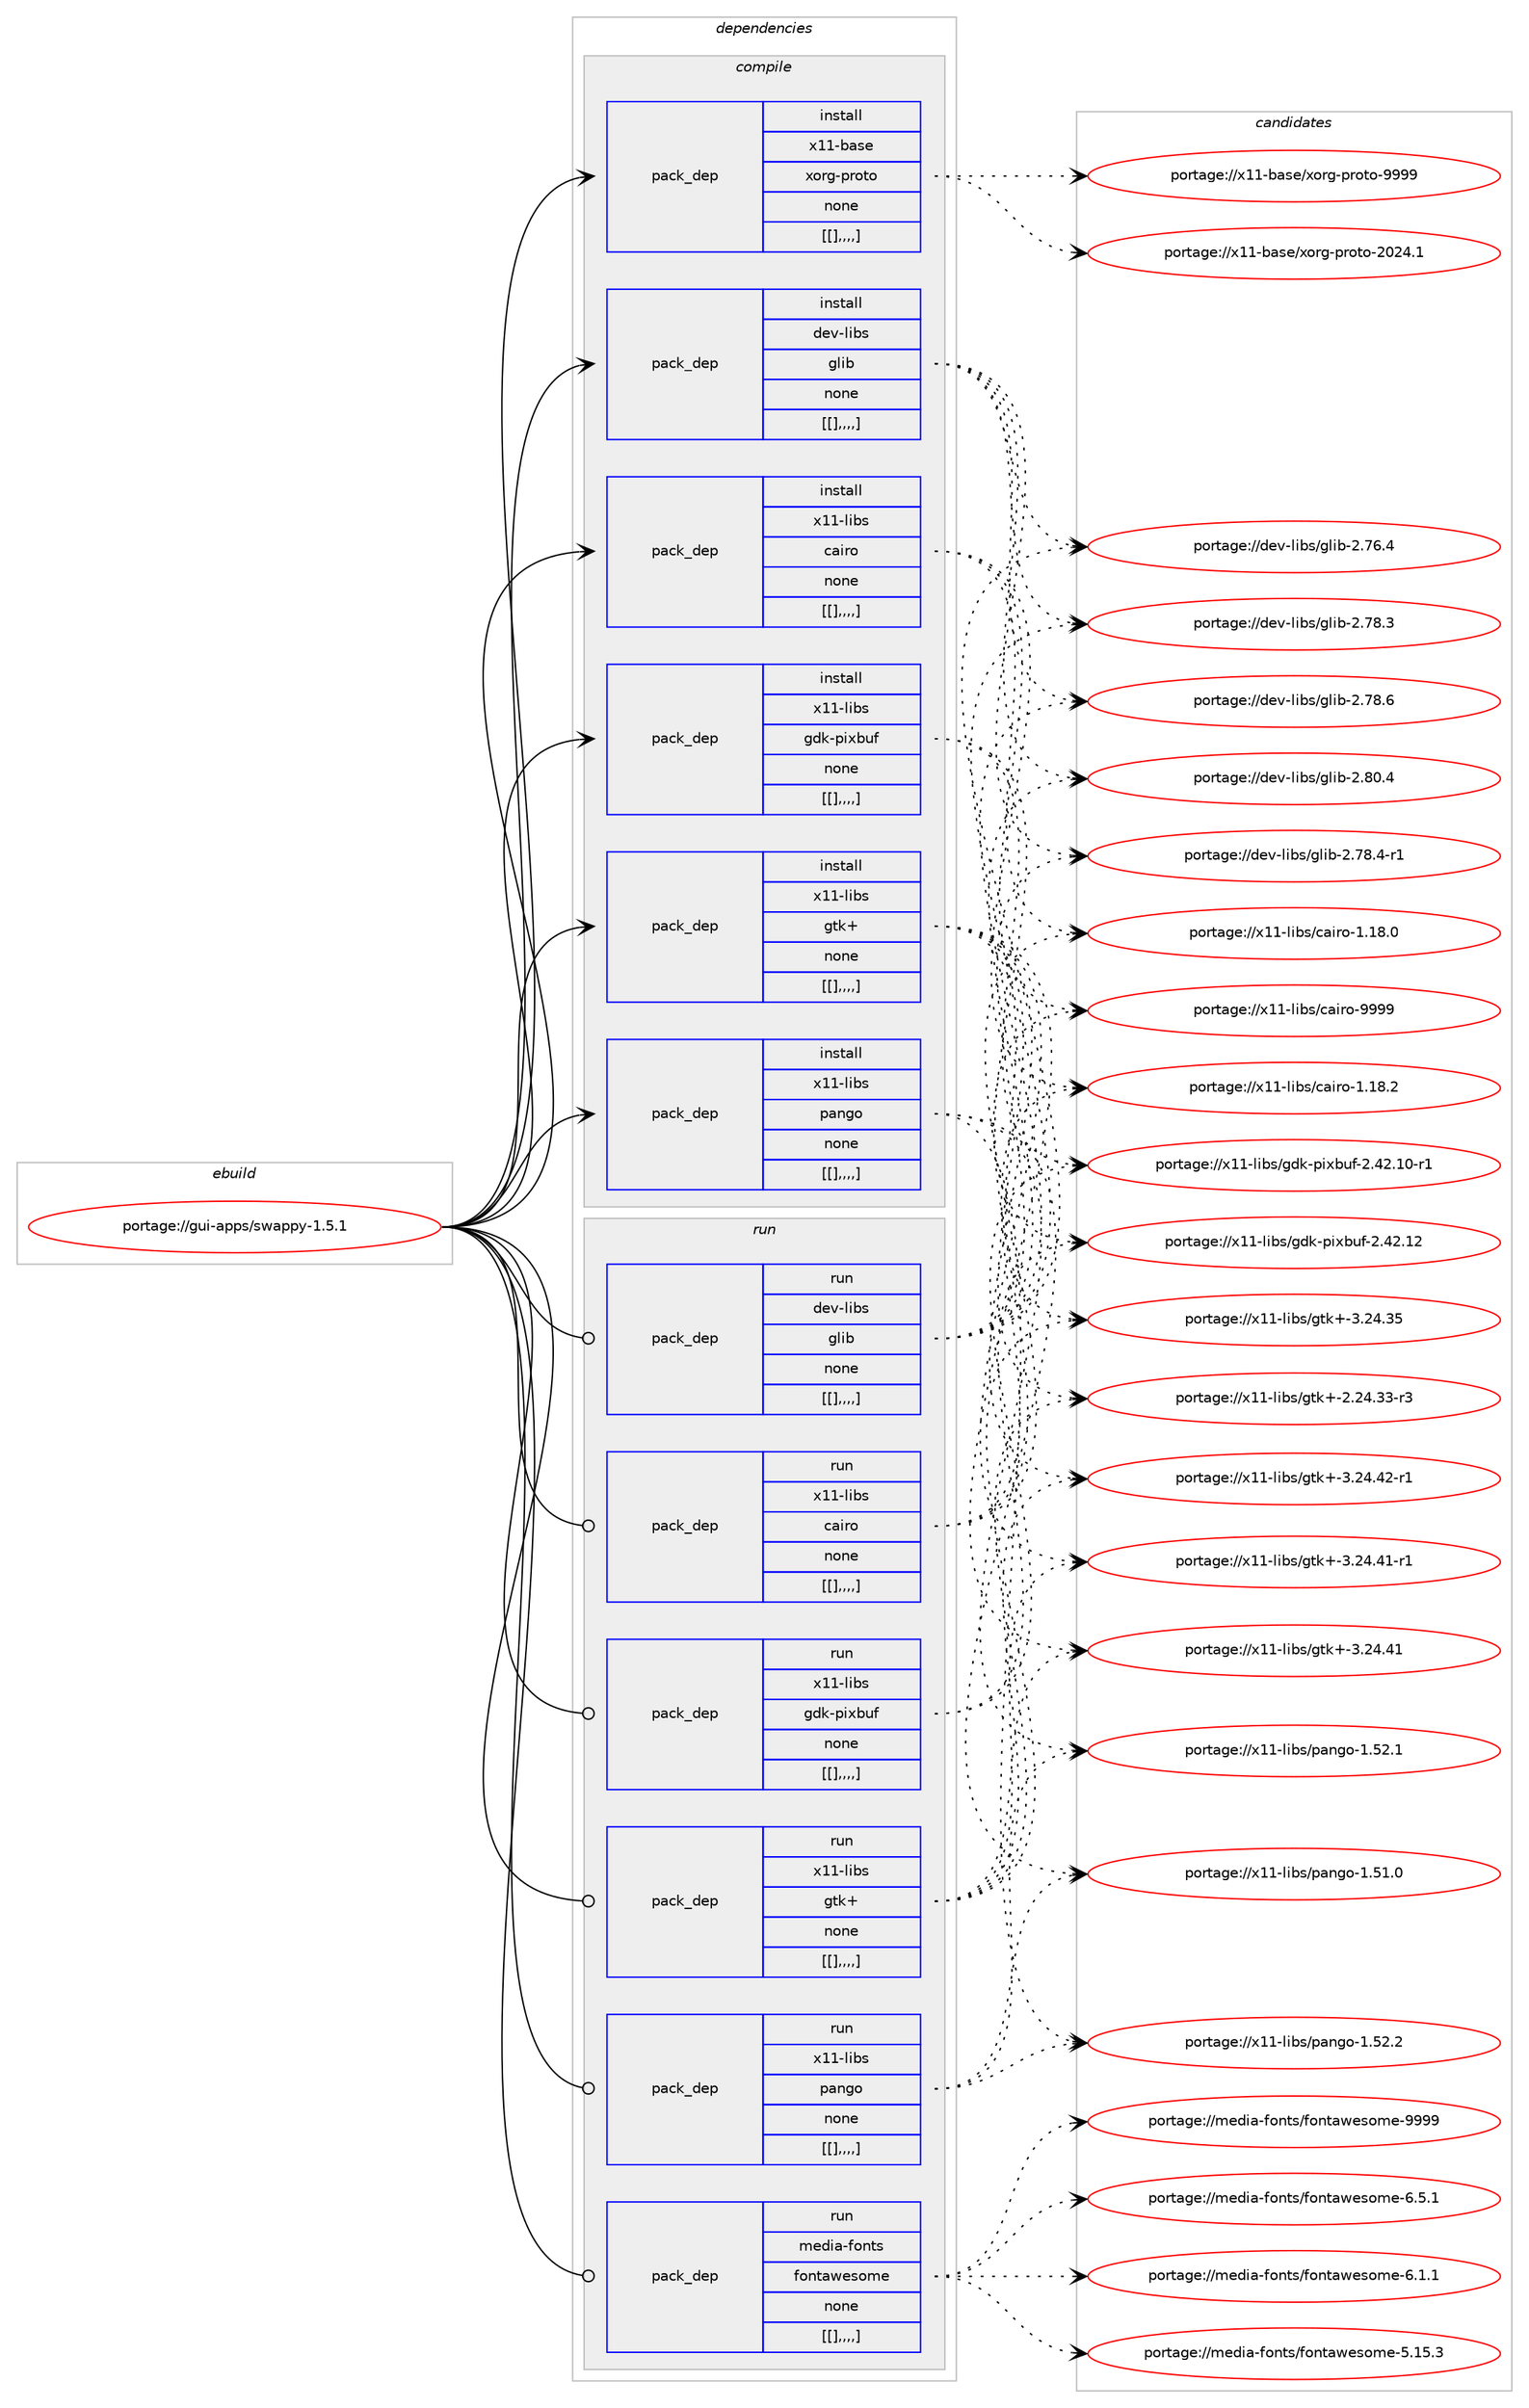 digraph prolog {

# *************
# Graph options
# *************

newrank=true;
concentrate=true;
compound=true;
graph [rankdir=LR,fontname=Helvetica,fontsize=10,ranksep=1.5];#, ranksep=2.5, nodesep=0.2];
edge  [arrowhead=vee];
node  [fontname=Helvetica,fontsize=10];

# **********
# The ebuild
# **********

subgraph cluster_leftcol {
color=gray;
label=<<i>ebuild</i>>;
id [label="portage://gui-apps/swappy-1.5.1", color=red, width=4, href="../gui-apps/swappy-1.5.1.svg"];
}

# ****************
# The dependencies
# ****************

subgraph cluster_midcol {
color=gray;
label=<<i>dependencies</i>>;
subgraph cluster_compile {
fillcolor="#eeeeee";
style=filled;
label=<<i>compile</i>>;
subgraph pack177330 {
dependency247027 [label=<<TABLE BORDER="0" CELLBORDER="1" CELLSPACING="0" CELLPADDING="4" WIDTH="220"><TR><TD ROWSPAN="6" CELLPADDING="30">pack_dep</TD></TR><TR><TD WIDTH="110">install</TD></TR><TR><TD>dev-libs</TD></TR><TR><TD>glib</TD></TR><TR><TD>none</TD></TR><TR><TD>[[],,,,]</TD></TR></TABLE>>, shape=none, color=blue];
}
id:e -> dependency247027:w [weight=20,style="solid",arrowhead="vee"];
subgraph pack177331 {
dependency247028 [label=<<TABLE BORDER="0" CELLBORDER="1" CELLSPACING="0" CELLPADDING="4" WIDTH="220"><TR><TD ROWSPAN="6" CELLPADDING="30">pack_dep</TD></TR><TR><TD WIDTH="110">install</TD></TR><TR><TD>x11-base</TD></TR><TR><TD>xorg-proto</TD></TR><TR><TD>none</TD></TR><TR><TD>[[],,,,]</TD></TR></TABLE>>, shape=none, color=blue];
}
id:e -> dependency247028:w [weight=20,style="solid",arrowhead="vee"];
subgraph pack177332 {
dependency247029 [label=<<TABLE BORDER="0" CELLBORDER="1" CELLSPACING="0" CELLPADDING="4" WIDTH="220"><TR><TD ROWSPAN="6" CELLPADDING="30">pack_dep</TD></TR><TR><TD WIDTH="110">install</TD></TR><TR><TD>x11-libs</TD></TR><TR><TD>cairo</TD></TR><TR><TD>none</TD></TR><TR><TD>[[],,,,]</TD></TR></TABLE>>, shape=none, color=blue];
}
id:e -> dependency247029:w [weight=20,style="solid",arrowhead="vee"];
subgraph pack177333 {
dependency247030 [label=<<TABLE BORDER="0" CELLBORDER="1" CELLSPACING="0" CELLPADDING="4" WIDTH="220"><TR><TD ROWSPAN="6" CELLPADDING="30">pack_dep</TD></TR><TR><TD WIDTH="110">install</TD></TR><TR><TD>x11-libs</TD></TR><TR><TD>gdk-pixbuf</TD></TR><TR><TD>none</TD></TR><TR><TD>[[],,,,]</TD></TR></TABLE>>, shape=none, color=blue];
}
id:e -> dependency247030:w [weight=20,style="solid",arrowhead="vee"];
subgraph pack177334 {
dependency247031 [label=<<TABLE BORDER="0" CELLBORDER="1" CELLSPACING="0" CELLPADDING="4" WIDTH="220"><TR><TD ROWSPAN="6" CELLPADDING="30">pack_dep</TD></TR><TR><TD WIDTH="110">install</TD></TR><TR><TD>x11-libs</TD></TR><TR><TD>gtk+</TD></TR><TR><TD>none</TD></TR><TR><TD>[[],,,,]</TD></TR></TABLE>>, shape=none, color=blue];
}
id:e -> dependency247031:w [weight=20,style="solid",arrowhead="vee"];
subgraph pack177335 {
dependency247032 [label=<<TABLE BORDER="0" CELLBORDER="1" CELLSPACING="0" CELLPADDING="4" WIDTH="220"><TR><TD ROWSPAN="6" CELLPADDING="30">pack_dep</TD></TR><TR><TD WIDTH="110">install</TD></TR><TR><TD>x11-libs</TD></TR><TR><TD>pango</TD></TR><TR><TD>none</TD></TR><TR><TD>[[],,,,]</TD></TR></TABLE>>, shape=none, color=blue];
}
id:e -> dependency247032:w [weight=20,style="solid",arrowhead="vee"];
}
subgraph cluster_compileandrun {
fillcolor="#eeeeee";
style=filled;
label=<<i>compile and run</i>>;
}
subgraph cluster_run {
fillcolor="#eeeeee";
style=filled;
label=<<i>run</i>>;
subgraph pack177336 {
dependency247033 [label=<<TABLE BORDER="0" CELLBORDER="1" CELLSPACING="0" CELLPADDING="4" WIDTH="220"><TR><TD ROWSPAN="6" CELLPADDING="30">pack_dep</TD></TR><TR><TD WIDTH="110">run</TD></TR><TR><TD>dev-libs</TD></TR><TR><TD>glib</TD></TR><TR><TD>none</TD></TR><TR><TD>[[],,,,]</TD></TR></TABLE>>, shape=none, color=blue];
}
id:e -> dependency247033:w [weight=20,style="solid",arrowhead="odot"];
subgraph pack177337 {
dependency247034 [label=<<TABLE BORDER="0" CELLBORDER="1" CELLSPACING="0" CELLPADDING="4" WIDTH="220"><TR><TD ROWSPAN="6" CELLPADDING="30">pack_dep</TD></TR><TR><TD WIDTH="110">run</TD></TR><TR><TD>media-fonts</TD></TR><TR><TD>fontawesome</TD></TR><TR><TD>none</TD></TR><TR><TD>[[],,,,]</TD></TR></TABLE>>, shape=none, color=blue];
}
id:e -> dependency247034:w [weight=20,style="solid",arrowhead="odot"];
subgraph pack177338 {
dependency247035 [label=<<TABLE BORDER="0" CELLBORDER="1" CELLSPACING="0" CELLPADDING="4" WIDTH="220"><TR><TD ROWSPAN="6" CELLPADDING="30">pack_dep</TD></TR><TR><TD WIDTH="110">run</TD></TR><TR><TD>x11-libs</TD></TR><TR><TD>cairo</TD></TR><TR><TD>none</TD></TR><TR><TD>[[],,,,]</TD></TR></TABLE>>, shape=none, color=blue];
}
id:e -> dependency247035:w [weight=20,style="solid",arrowhead="odot"];
subgraph pack177339 {
dependency247036 [label=<<TABLE BORDER="0" CELLBORDER="1" CELLSPACING="0" CELLPADDING="4" WIDTH="220"><TR><TD ROWSPAN="6" CELLPADDING="30">pack_dep</TD></TR><TR><TD WIDTH="110">run</TD></TR><TR><TD>x11-libs</TD></TR><TR><TD>gdk-pixbuf</TD></TR><TR><TD>none</TD></TR><TR><TD>[[],,,,]</TD></TR></TABLE>>, shape=none, color=blue];
}
id:e -> dependency247036:w [weight=20,style="solid",arrowhead="odot"];
subgraph pack177340 {
dependency247037 [label=<<TABLE BORDER="0" CELLBORDER="1" CELLSPACING="0" CELLPADDING="4" WIDTH="220"><TR><TD ROWSPAN="6" CELLPADDING="30">pack_dep</TD></TR><TR><TD WIDTH="110">run</TD></TR><TR><TD>x11-libs</TD></TR><TR><TD>gtk+</TD></TR><TR><TD>none</TD></TR><TR><TD>[[],,,,]</TD></TR></TABLE>>, shape=none, color=blue];
}
id:e -> dependency247037:w [weight=20,style="solid",arrowhead="odot"];
subgraph pack177341 {
dependency247038 [label=<<TABLE BORDER="0" CELLBORDER="1" CELLSPACING="0" CELLPADDING="4" WIDTH="220"><TR><TD ROWSPAN="6" CELLPADDING="30">pack_dep</TD></TR><TR><TD WIDTH="110">run</TD></TR><TR><TD>x11-libs</TD></TR><TR><TD>pango</TD></TR><TR><TD>none</TD></TR><TR><TD>[[],,,,]</TD></TR></TABLE>>, shape=none, color=blue];
}
id:e -> dependency247038:w [weight=20,style="solid",arrowhead="odot"];
}
}

# **************
# The candidates
# **************

subgraph cluster_choices {
rank=same;
color=gray;
label=<<i>candidates</i>>;

subgraph choice177330 {
color=black;
nodesep=1;
choice1001011184510810598115471031081059845504656484652 [label="portage://dev-libs/glib-2.80.4", color=red, width=4,href="../dev-libs/glib-2.80.4.svg"];
choice1001011184510810598115471031081059845504655564654 [label="portage://dev-libs/glib-2.78.6", color=red, width=4,href="../dev-libs/glib-2.78.6.svg"];
choice10010111845108105981154710310810598455046555646524511449 [label="portage://dev-libs/glib-2.78.4-r1", color=red, width=4,href="../dev-libs/glib-2.78.4-r1.svg"];
choice1001011184510810598115471031081059845504655564651 [label="portage://dev-libs/glib-2.78.3", color=red, width=4,href="../dev-libs/glib-2.78.3.svg"];
choice1001011184510810598115471031081059845504655544652 [label="portage://dev-libs/glib-2.76.4", color=red, width=4,href="../dev-libs/glib-2.76.4.svg"];
dependency247027:e -> choice1001011184510810598115471031081059845504656484652:w [style=dotted,weight="100"];
dependency247027:e -> choice1001011184510810598115471031081059845504655564654:w [style=dotted,weight="100"];
dependency247027:e -> choice10010111845108105981154710310810598455046555646524511449:w [style=dotted,weight="100"];
dependency247027:e -> choice1001011184510810598115471031081059845504655564651:w [style=dotted,weight="100"];
dependency247027:e -> choice1001011184510810598115471031081059845504655544652:w [style=dotted,weight="100"];
}
subgraph choice177331 {
color=black;
nodesep=1;
choice120494945989711510147120111114103451121141111161114557575757 [label="portage://x11-base/xorg-proto-9999", color=red, width=4,href="../x11-base/xorg-proto-9999.svg"];
choice1204949459897115101471201111141034511211411111611145504850524649 [label="portage://x11-base/xorg-proto-2024.1", color=red, width=4,href="../x11-base/xorg-proto-2024.1.svg"];
dependency247028:e -> choice120494945989711510147120111114103451121141111161114557575757:w [style=dotted,weight="100"];
dependency247028:e -> choice1204949459897115101471201111141034511211411111611145504850524649:w [style=dotted,weight="100"];
}
subgraph choice177332 {
color=black;
nodesep=1;
choice120494945108105981154799971051141114557575757 [label="portage://x11-libs/cairo-9999", color=red, width=4,href="../x11-libs/cairo-9999.svg"];
choice1204949451081059811547999710511411145494649564650 [label="portage://x11-libs/cairo-1.18.2", color=red, width=4,href="../x11-libs/cairo-1.18.2.svg"];
choice1204949451081059811547999710511411145494649564648 [label="portage://x11-libs/cairo-1.18.0", color=red, width=4,href="../x11-libs/cairo-1.18.0.svg"];
dependency247029:e -> choice120494945108105981154799971051141114557575757:w [style=dotted,weight="100"];
dependency247029:e -> choice1204949451081059811547999710511411145494649564650:w [style=dotted,weight="100"];
dependency247029:e -> choice1204949451081059811547999710511411145494649564648:w [style=dotted,weight="100"];
}
subgraph choice177333 {
color=black;
nodesep=1;
choice120494945108105981154710310010745112105120981171024550465250464950 [label="portage://x11-libs/gdk-pixbuf-2.42.12", color=red, width=4,href="../x11-libs/gdk-pixbuf-2.42.12.svg"];
choice1204949451081059811547103100107451121051209811710245504652504649484511449 [label="portage://x11-libs/gdk-pixbuf-2.42.10-r1", color=red, width=4,href="../x11-libs/gdk-pixbuf-2.42.10-r1.svg"];
dependency247030:e -> choice120494945108105981154710310010745112105120981171024550465250464950:w [style=dotted,weight="100"];
dependency247030:e -> choice1204949451081059811547103100107451121051209811710245504652504649484511449:w [style=dotted,weight="100"];
}
subgraph choice177334 {
color=black;
nodesep=1;
choice12049494510810598115471031161074345514650524652504511449 [label="portage://x11-libs/gtk+-3.24.42-r1", color=red, width=4,href="../x11-libs/gtk+-3.24.42-r1.svg"];
choice12049494510810598115471031161074345514650524652494511449 [label="portage://x11-libs/gtk+-3.24.41-r1", color=red, width=4,href="../x11-libs/gtk+-3.24.41-r1.svg"];
choice1204949451081059811547103116107434551465052465249 [label="portage://x11-libs/gtk+-3.24.41", color=red, width=4,href="../x11-libs/gtk+-3.24.41.svg"];
choice1204949451081059811547103116107434551465052465153 [label="portage://x11-libs/gtk+-3.24.35", color=red, width=4,href="../x11-libs/gtk+-3.24.35.svg"];
choice12049494510810598115471031161074345504650524651514511451 [label="portage://x11-libs/gtk+-2.24.33-r3", color=red, width=4,href="../x11-libs/gtk+-2.24.33-r3.svg"];
dependency247031:e -> choice12049494510810598115471031161074345514650524652504511449:w [style=dotted,weight="100"];
dependency247031:e -> choice12049494510810598115471031161074345514650524652494511449:w [style=dotted,weight="100"];
dependency247031:e -> choice1204949451081059811547103116107434551465052465249:w [style=dotted,weight="100"];
dependency247031:e -> choice1204949451081059811547103116107434551465052465153:w [style=dotted,weight="100"];
dependency247031:e -> choice12049494510810598115471031161074345504650524651514511451:w [style=dotted,weight="100"];
}
subgraph choice177335 {
color=black;
nodesep=1;
choice12049494510810598115471129711010311145494653504650 [label="portage://x11-libs/pango-1.52.2", color=red, width=4,href="../x11-libs/pango-1.52.2.svg"];
choice12049494510810598115471129711010311145494653504649 [label="portage://x11-libs/pango-1.52.1", color=red, width=4,href="../x11-libs/pango-1.52.1.svg"];
choice12049494510810598115471129711010311145494653494648 [label="portage://x11-libs/pango-1.51.0", color=red, width=4,href="../x11-libs/pango-1.51.0.svg"];
dependency247032:e -> choice12049494510810598115471129711010311145494653504650:w [style=dotted,weight="100"];
dependency247032:e -> choice12049494510810598115471129711010311145494653504649:w [style=dotted,weight="100"];
dependency247032:e -> choice12049494510810598115471129711010311145494653494648:w [style=dotted,weight="100"];
}
subgraph choice177336 {
color=black;
nodesep=1;
choice1001011184510810598115471031081059845504656484652 [label="portage://dev-libs/glib-2.80.4", color=red, width=4,href="../dev-libs/glib-2.80.4.svg"];
choice1001011184510810598115471031081059845504655564654 [label="portage://dev-libs/glib-2.78.6", color=red, width=4,href="../dev-libs/glib-2.78.6.svg"];
choice10010111845108105981154710310810598455046555646524511449 [label="portage://dev-libs/glib-2.78.4-r1", color=red, width=4,href="../dev-libs/glib-2.78.4-r1.svg"];
choice1001011184510810598115471031081059845504655564651 [label="portage://dev-libs/glib-2.78.3", color=red, width=4,href="../dev-libs/glib-2.78.3.svg"];
choice1001011184510810598115471031081059845504655544652 [label="portage://dev-libs/glib-2.76.4", color=red, width=4,href="../dev-libs/glib-2.76.4.svg"];
dependency247033:e -> choice1001011184510810598115471031081059845504656484652:w [style=dotted,weight="100"];
dependency247033:e -> choice1001011184510810598115471031081059845504655564654:w [style=dotted,weight="100"];
dependency247033:e -> choice10010111845108105981154710310810598455046555646524511449:w [style=dotted,weight="100"];
dependency247033:e -> choice1001011184510810598115471031081059845504655564651:w [style=dotted,weight="100"];
dependency247033:e -> choice1001011184510810598115471031081059845504655544652:w [style=dotted,weight="100"];
}
subgraph choice177337 {
color=black;
nodesep=1;
choice109101100105974510211111011611547102111110116971191011151111091014557575757 [label="portage://media-fonts/fontawesome-9999", color=red, width=4,href="../media-fonts/fontawesome-9999.svg"];
choice10910110010597451021111101161154710211111011697119101115111109101455446534649 [label="portage://media-fonts/fontawesome-6.5.1", color=red, width=4,href="../media-fonts/fontawesome-6.5.1.svg"];
choice10910110010597451021111101161154710211111011697119101115111109101455446494649 [label="portage://media-fonts/fontawesome-6.1.1", color=red, width=4,href="../media-fonts/fontawesome-6.1.1.svg"];
choice1091011001059745102111110116115471021111101169711910111511110910145534649534651 [label="portage://media-fonts/fontawesome-5.15.3", color=red, width=4,href="../media-fonts/fontawesome-5.15.3.svg"];
dependency247034:e -> choice109101100105974510211111011611547102111110116971191011151111091014557575757:w [style=dotted,weight="100"];
dependency247034:e -> choice10910110010597451021111101161154710211111011697119101115111109101455446534649:w [style=dotted,weight="100"];
dependency247034:e -> choice10910110010597451021111101161154710211111011697119101115111109101455446494649:w [style=dotted,weight="100"];
dependency247034:e -> choice1091011001059745102111110116115471021111101169711910111511110910145534649534651:w [style=dotted,weight="100"];
}
subgraph choice177338 {
color=black;
nodesep=1;
choice120494945108105981154799971051141114557575757 [label="portage://x11-libs/cairo-9999", color=red, width=4,href="../x11-libs/cairo-9999.svg"];
choice1204949451081059811547999710511411145494649564650 [label="portage://x11-libs/cairo-1.18.2", color=red, width=4,href="../x11-libs/cairo-1.18.2.svg"];
choice1204949451081059811547999710511411145494649564648 [label="portage://x11-libs/cairo-1.18.0", color=red, width=4,href="../x11-libs/cairo-1.18.0.svg"];
dependency247035:e -> choice120494945108105981154799971051141114557575757:w [style=dotted,weight="100"];
dependency247035:e -> choice1204949451081059811547999710511411145494649564650:w [style=dotted,weight="100"];
dependency247035:e -> choice1204949451081059811547999710511411145494649564648:w [style=dotted,weight="100"];
}
subgraph choice177339 {
color=black;
nodesep=1;
choice120494945108105981154710310010745112105120981171024550465250464950 [label="portage://x11-libs/gdk-pixbuf-2.42.12", color=red, width=4,href="../x11-libs/gdk-pixbuf-2.42.12.svg"];
choice1204949451081059811547103100107451121051209811710245504652504649484511449 [label="portage://x11-libs/gdk-pixbuf-2.42.10-r1", color=red, width=4,href="../x11-libs/gdk-pixbuf-2.42.10-r1.svg"];
dependency247036:e -> choice120494945108105981154710310010745112105120981171024550465250464950:w [style=dotted,weight="100"];
dependency247036:e -> choice1204949451081059811547103100107451121051209811710245504652504649484511449:w [style=dotted,weight="100"];
}
subgraph choice177340 {
color=black;
nodesep=1;
choice12049494510810598115471031161074345514650524652504511449 [label="portage://x11-libs/gtk+-3.24.42-r1", color=red, width=4,href="../x11-libs/gtk+-3.24.42-r1.svg"];
choice12049494510810598115471031161074345514650524652494511449 [label="portage://x11-libs/gtk+-3.24.41-r1", color=red, width=4,href="../x11-libs/gtk+-3.24.41-r1.svg"];
choice1204949451081059811547103116107434551465052465249 [label="portage://x11-libs/gtk+-3.24.41", color=red, width=4,href="../x11-libs/gtk+-3.24.41.svg"];
choice1204949451081059811547103116107434551465052465153 [label="portage://x11-libs/gtk+-3.24.35", color=red, width=4,href="../x11-libs/gtk+-3.24.35.svg"];
choice12049494510810598115471031161074345504650524651514511451 [label="portage://x11-libs/gtk+-2.24.33-r3", color=red, width=4,href="../x11-libs/gtk+-2.24.33-r3.svg"];
dependency247037:e -> choice12049494510810598115471031161074345514650524652504511449:w [style=dotted,weight="100"];
dependency247037:e -> choice12049494510810598115471031161074345514650524652494511449:w [style=dotted,weight="100"];
dependency247037:e -> choice1204949451081059811547103116107434551465052465249:w [style=dotted,weight="100"];
dependency247037:e -> choice1204949451081059811547103116107434551465052465153:w [style=dotted,weight="100"];
dependency247037:e -> choice12049494510810598115471031161074345504650524651514511451:w [style=dotted,weight="100"];
}
subgraph choice177341 {
color=black;
nodesep=1;
choice12049494510810598115471129711010311145494653504650 [label="portage://x11-libs/pango-1.52.2", color=red, width=4,href="../x11-libs/pango-1.52.2.svg"];
choice12049494510810598115471129711010311145494653504649 [label="portage://x11-libs/pango-1.52.1", color=red, width=4,href="../x11-libs/pango-1.52.1.svg"];
choice12049494510810598115471129711010311145494653494648 [label="portage://x11-libs/pango-1.51.0", color=red, width=4,href="../x11-libs/pango-1.51.0.svg"];
dependency247038:e -> choice12049494510810598115471129711010311145494653504650:w [style=dotted,weight="100"];
dependency247038:e -> choice12049494510810598115471129711010311145494653504649:w [style=dotted,weight="100"];
dependency247038:e -> choice12049494510810598115471129711010311145494653494648:w [style=dotted,weight="100"];
}
}

}

